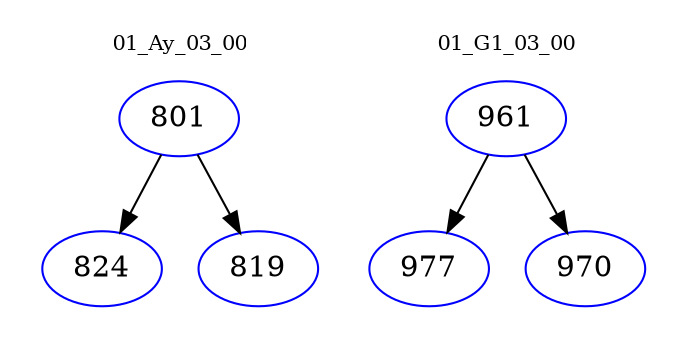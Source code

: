 digraph{
subgraph cluster_0 {
color = white
label = "01_Ay_03_00";
fontsize=10;
T0_801 [label="801", color="blue"]
T0_801 -> T0_824 [color="black"]
T0_824 [label="824", color="blue"]
T0_801 -> T0_819 [color="black"]
T0_819 [label="819", color="blue"]
}
subgraph cluster_1 {
color = white
label = "01_G1_03_00";
fontsize=10;
T1_961 [label="961", color="blue"]
T1_961 -> T1_977 [color="black"]
T1_977 [label="977", color="blue"]
T1_961 -> T1_970 [color="black"]
T1_970 [label="970", color="blue"]
}
}
